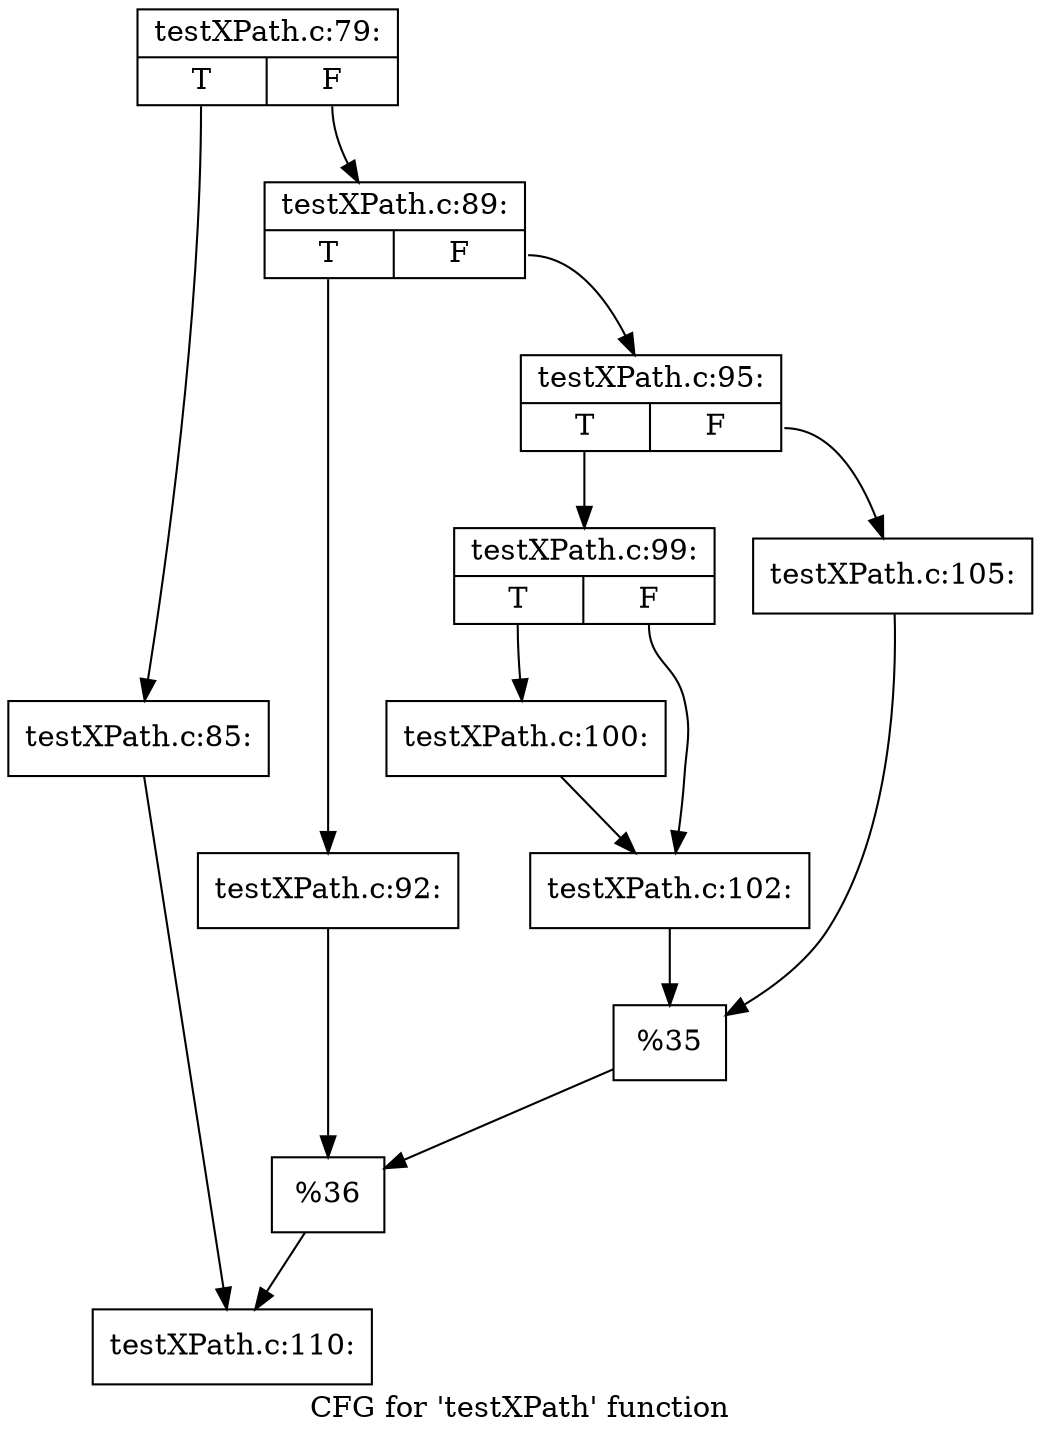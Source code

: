 digraph "CFG for 'testXPath' function" {
	label="CFG for 'testXPath' function";

	Node0x3d7ab10 [shape=record,label="{testXPath.c:79:|{<s0>T|<s1>F}}"];
	Node0x3d7ab10:s0 -> Node0x3d99b00;
	Node0x3d7ab10:s1 -> Node0x3d99ba0;
	Node0x3d99b00 [shape=record,label="{testXPath.c:85:}"];
	Node0x3d99b00 -> Node0x3d99b50;
	Node0x3d99ba0 [shape=record,label="{testXPath.c:89:|{<s0>T|<s1>F}}"];
	Node0x3d99ba0:s0 -> Node0x3d9b400;
	Node0x3d99ba0:s1 -> Node0x3d9aac0;
	Node0x3d9b400 [shape=record,label="{testXPath.c:92:}"];
	Node0x3d9b400 -> Node0x3d9a450;
	Node0x3d9aac0 [shape=record,label="{testXPath.c:95:|{<s0>T|<s1>F}}"];
	Node0x3d9aac0:s0 -> Node0x3d9d000;
	Node0x3d9aac0:s1 -> Node0x3a3d0b0;
	Node0x3d9d000 [shape=record,label="{testXPath.c:99:|{<s0>T|<s1>F}}"];
	Node0x3d9d000:s0 -> Node0x3d657a0;
	Node0x3d9d000:s1 -> Node0x3d9d330;
	Node0x3d657a0 [shape=record,label="{testXPath.c:100:}"];
	Node0x3d657a0 -> Node0x3d9d330;
	Node0x3d9d330 [shape=record,label="{testXPath.c:102:}"];
	Node0x3d9d330 -> Node0x3d9c460;
	Node0x3a3d0b0 [shape=record,label="{testXPath.c:105:}"];
	Node0x3a3d0b0 -> Node0x3d9c460;
	Node0x3d9c460 [shape=record,label="{%35}"];
	Node0x3d9c460 -> Node0x3d9a450;
	Node0x3d9a450 [shape=record,label="{%36}"];
	Node0x3d9a450 -> Node0x3d99b50;
	Node0x3d99b50 [shape=record,label="{testXPath.c:110:}"];
}
